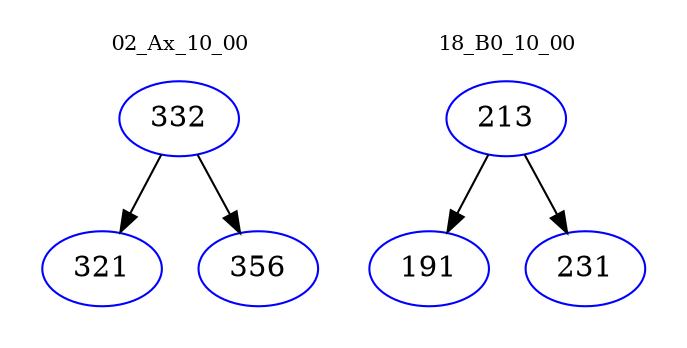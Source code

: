 digraph{
subgraph cluster_0 {
color = white
label = "02_Ax_10_00";
fontsize=10;
T0_332 [label="332", color="blue"]
T0_332 -> T0_321 [color="black"]
T0_321 [label="321", color="blue"]
T0_332 -> T0_356 [color="black"]
T0_356 [label="356", color="blue"]
}
subgraph cluster_1 {
color = white
label = "18_B0_10_00";
fontsize=10;
T1_213 [label="213", color="blue"]
T1_213 -> T1_191 [color="black"]
T1_191 [label="191", color="blue"]
T1_213 -> T1_231 [color="black"]
T1_231 [label="231", color="blue"]
}
}
